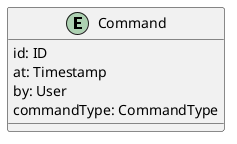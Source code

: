 @startuml Command

entity Command {
  id: ID
  at: Timestamp
  by: User
  commandType: CommandType
}

@enduml